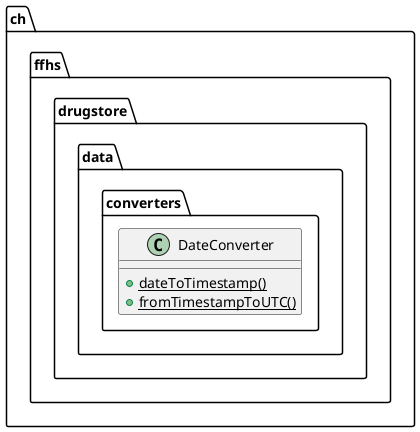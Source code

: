 @startuml

namespace ch.ffhs.drugstore {
    namespace data {
      namespace converters {
        class ch.ffhs.drugstore.data.converters.DateConverter {
            {static} + dateToTimestamp()
            {static} + fromTimestampToUTC()
        }
      }
    }
}

@enduml
